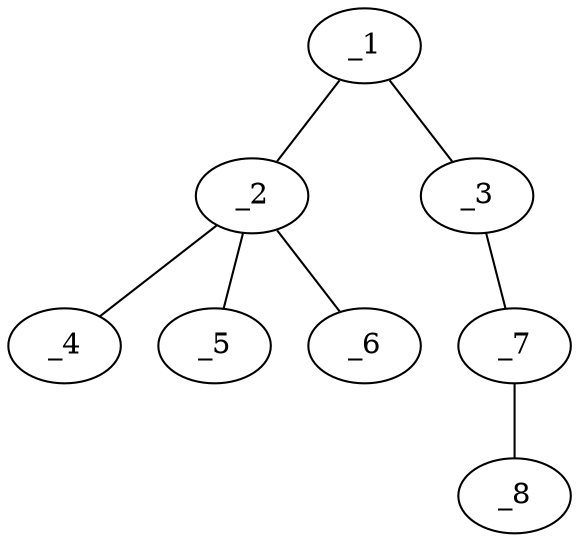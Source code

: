 graph molid84228 {
	_1	 [charge=0,
		chem=1,
		symbol="C  ",
		x="3.7321",
		y="0.5"];
	_2	 [charge=0,
		chem=5,
		symbol="S  ",
		x="2.866",
		y=0];
	_1 -- _2	 [valence=1];
	_3	 [charge=0,
		chem=1,
		symbol="C  ",
		x="4.5981",
		y=0];
	_1 -- _3	 [valence=1];
	_4	 [charge=0,
		chem=2,
		symbol="O  ",
		x=2,
		y="-0.5"];
	_2 -- _4	 [valence=2];
	_5	 [charge=0,
		chem=2,
		symbol="O  ",
		x="3.366",
		y="-0.866"];
	_2 -- _5	 [valence=2];
	_6	 [charge=0,
		chem=2,
		symbol="O  ",
		x="2.366",
		y="0.866"];
	_2 -- _6	 [valence=1];
	_7	 [charge=0,
		chem=1,
		symbol="C  ",
		x="5.4641",
		y="0.5"];
	_3 -- _7	 [valence=1];
	_8	 [charge=0,
		chem=2,
		symbol="O  ",
		x="6.3301",
		y=0];
	_7 -- _8	 [valence=1];
}
